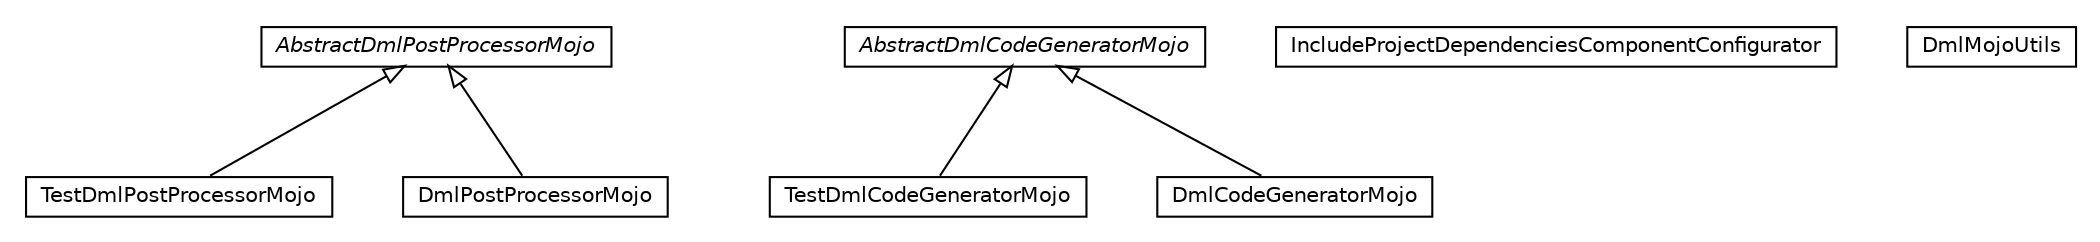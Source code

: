 #!/usr/local/bin/dot
#
# Class diagram 
# Generated by UMLGraph version 5.1 (http://www.umlgraph.org/)
#

digraph G {
	edge [fontname="Helvetica",fontsize=10,labelfontname="Helvetica",labelfontsize=10];
	node [fontname="Helvetica",fontsize=10,shape=plaintext];
	nodesep=0.25;
	ranksep=0.5;
	// pt.ist.fenixframework.dml.maven.TestDmlPostProcessorMojo
	c1511 [label=<<table title="pt.ist.fenixframework.dml.maven.TestDmlPostProcessorMojo" border="0" cellborder="1" cellspacing="0" cellpadding="2" port="p" href="./TestDmlPostProcessorMojo.html">
		<tr><td><table border="0" cellspacing="0" cellpadding="1">
<tr><td align="center" balign="center"> TestDmlPostProcessorMojo </td></tr>
		</table></td></tr>
		</table>>, fontname="Helvetica", fontcolor="black", fontsize=10.0];
	// pt.ist.fenixframework.dml.maven.TestDmlCodeGeneratorMojo
	c1512 [label=<<table title="pt.ist.fenixframework.dml.maven.TestDmlCodeGeneratorMojo" border="0" cellborder="1" cellspacing="0" cellpadding="2" port="p" href="./TestDmlCodeGeneratorMojo.html">
		<tr><td><table border="0" cellspacing="0" cellpadding="1">
<tr><td align="center" balign="center"> TestDmlCodeGeneratorMojo </td></tr>
		</table></td></tr>
		</table>>, fontname="Helvetica", fontcolor="black", fontsize=10.0];
	// pt.ist.fenixframework.dml.maven.IncludeProjectDependenciesComponentConfigurator
	c1513 [label=<<table title="pt.ist.fenixframework.dml.maven.IncludeProjectDependenciesComponentConfigurator" border="0" cellborder="1" cellspacing="0" cellpadding="2" port="p" href="./IncludeProjectDependenciesComponentConfigurator.html">
		<tr><td><table border="0" cellspacing="0" cellpadding="1">
<tr><td align="center" balign="center"> IncludeProjectDependenciesComponentConfigurator </td></tr>
		</table></td></tr>
		</table>>, fontname="Helvetica", fontcolor="black", fontsize=10.0];
	// pt.ist.fenixframework.dml.maven.DmlPostProcessorMojo
	c1514 [label=<<table title="pt.ist.fenixframework.dml.maven.DmlPostProcessorMojo" border="0" cellborder="1" cellspacing="0" cellpadding="2" port="p" href="./DmlPostProcessorMojo.html">
		<tr><td><table border="0" cellspacing="0" cellpadding="1">
<tr><td align="center" balign="center"> DmlPostProcessorMojo </td></tr>
		</table></td></tr>
		</table>>, fontname="Helvetica", fontcolor="black", fontsize=10.0];
	// pt.ist.fenixframework.dml.maven.DmlMojoUtils
	c1515 [label=<<table title="pt.ist.fenixframework.dml.maven.DmlMojoUtils" border="0" cellborder="1" cellspacing="0" cellpadding="2" port="p" href="./DmlMojoUtils.html">
		<tr><td><table border="0" cellspacing="0" cellpadding="1">
<tr><td align="center" balign="center"> DmlMojoUtils </td></tr>
		</table></td></tr>
		</table>>, fontname="Helvetica", fontcolor="black", fontsize=10.0];
	// pt.ist.fenixframework.dml.maven.DmlCodeGeneratorMojo
	c1516 [label=<<table title="pt.ist.fenixframework.dml.maven.DmlCodeGeneratorMojo" border="0" cellborder="1" cellspacing="0" cellpadding="2" port="p" href="./DmlCodeGeneratorMojo.html">
		<tr><td><table border="0" cellspacing="0" cellpadding="1">
<tr><td align="center" balign="center"> DmlCodeGeneratorMojo </td></tr>
		</table></td></tr>
		</table>>, fontname="Helvetica", fontcolor="black", fontsize=10.0];
	// pt.ist.fenixframework.dml.maven.AbstractDmlPostProcessorMojo
	c1517 [label=<<table title="pt.ist.fenixframework.dml.maven.AbstractDmlPostProcessorMojo" border="0" cellborder="1" cellspacing="0" cellpadding="2" port="p" href="./AbstractDmlPostProcessorMojo.html">
		<tr><td><table border="0" cellspacing="0" cellpadding="1">
<tr><td align="center" balign="center"><font face="Helvetica-Oblique"> AbstractDmlPostProcessorMojo </font></td></tr>
		</table></td></tr>
		</table>>, fontname="Helvetica", fontcolor="black", fontsize=10.0];
	// pt.ist.fenixframework.dml.maven.AbstractDmlCodeGeneratorMojo
	c1518 [label=<<table title="pt.ist.fenixframework.dml.maven.AbstractDmlCodeGeneratorMojo" border="0" cellborder="1" cellspacing="0" cellpadding="2" port="p" href="./AbstractDmlCodeGeneratorMojo.html">
		<tr><td><table border="0" cellspacing="0" cellpadding="1">
<tr><td align="center" balign="center"><font face="Helvetica-Oblique"> AbstractDmlCodeGeneratorMojo </font></td></tr>
		</table></td></tr>
		</table>>, fontname="Helvetica", fontcolor="black", fontsize=10.0];
	//pt.ist.fenixframework.dml.maven.TestDmlPostProcessorMojo extends pt.ist.fenixframework.dml.maven.AbstractDmlPostProcessorMojo
	c1517:p -> c1511:p [dir=back,arrowtail=empty];
	//pt.ist.fenixframework.dml.maven.TestDmlCodeGeneratorMojo extends pt.ist.fenixframework.dml.maven.AbstractDmlCodeGeneratorMojo
	c1518:p -> c1512:p [dir=back,arrowtail=empty];
	//pt.ist.fenixframework.dml.maven.DmlPostProcessorMojo extends pt.ist.fenixframework.dml.maven.AbstractDmlPostProcessorMojo
	c1517:p -> c1514:p [dir=back,arrowtail=empty];
	//pt.ist.fenixframework.dml.maven.DmlCodeGeneratorMojo extends pt.ist.fenixframework.dml.maven.AbstractDmlCodeGeneratorMojo
	c1518:p -> c1516:p [dir=back,arrowtail=empty];
}

